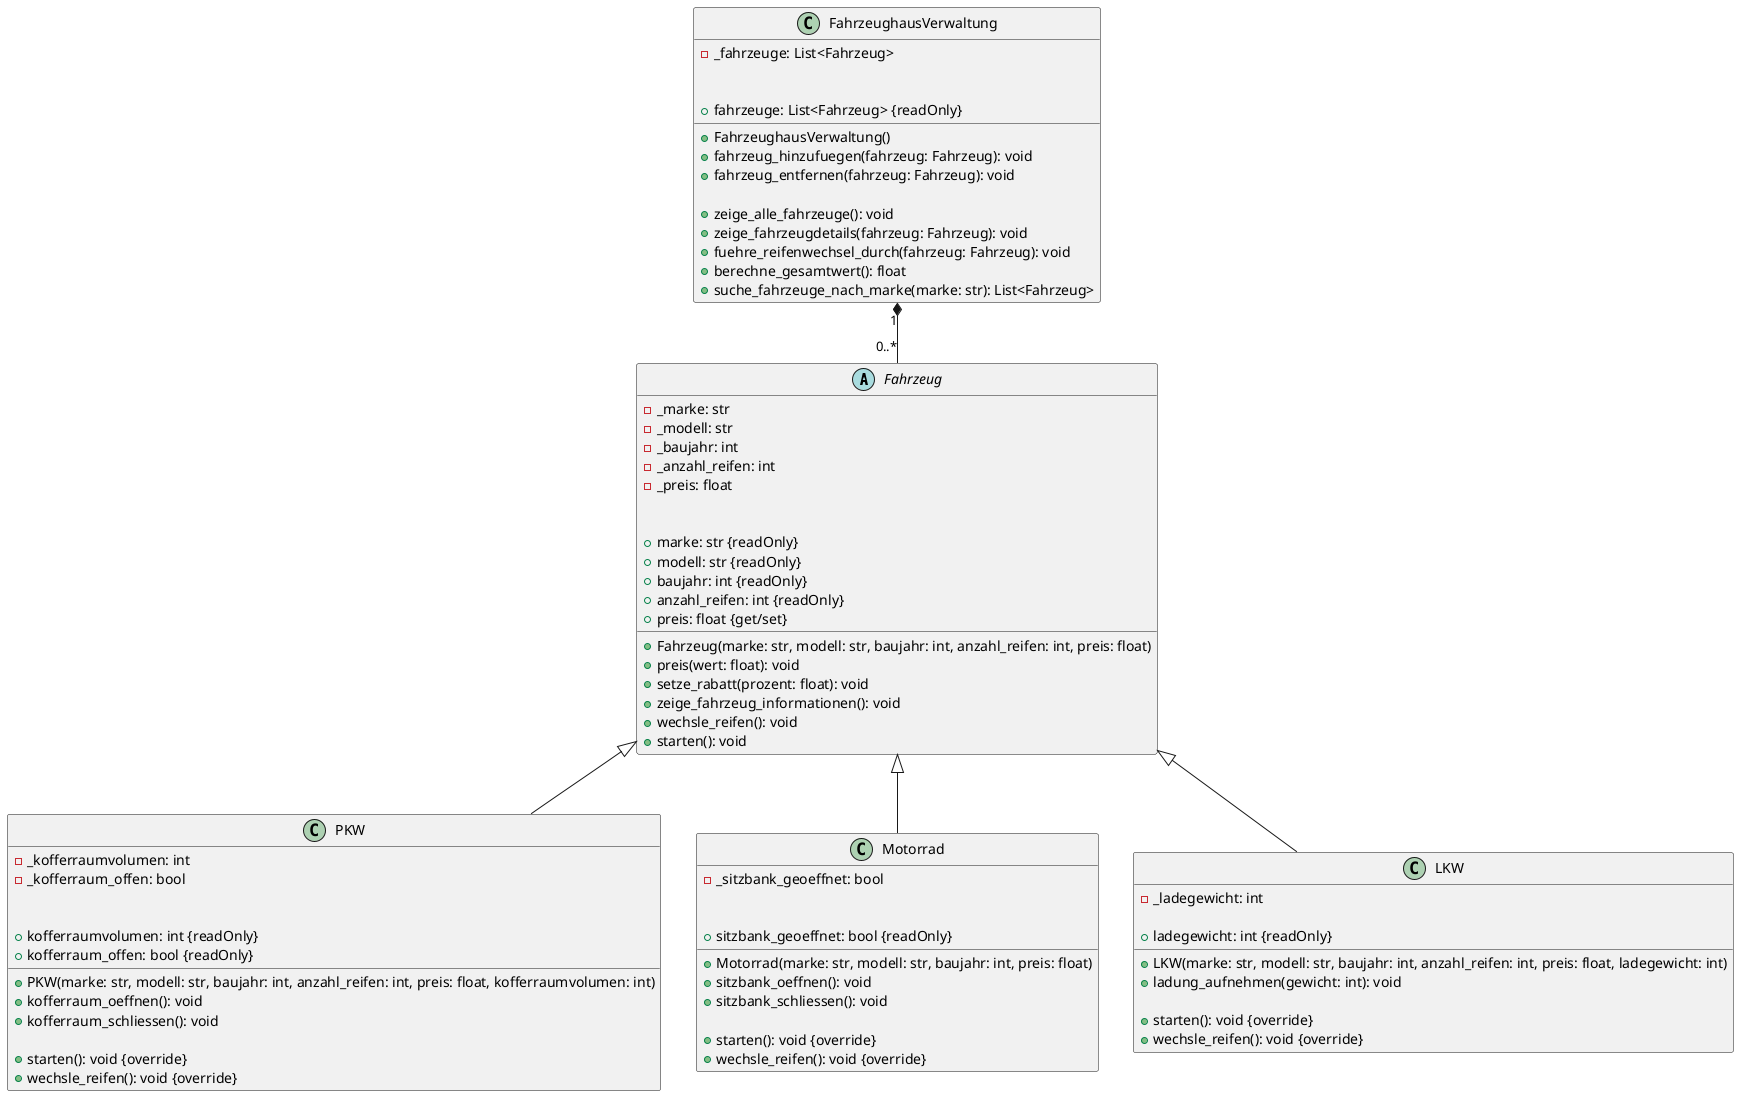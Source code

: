@startuml Fahrzeugverwaltung

abstract class Fahrzeug {
  - _marke: str
  - _modell: str
  - _baujahr: int
  - _anzahl_reifen: int
  - _preis: float

  + Fahrzeug(marke: str, modell: str, baujahr: int, anzahl_reifen: int, preis: float)

  ' Property-Zugriffe
  + marke: str {readOnly}
  + modell: str {readOnly}
  + baujahr: int {readOnly}
  + anzahl_reifen: int {readOnly}
  + preis: float {get/set}

  ' Methoden
  + preis(wert: float): void
  + setze_rabatt(prozent: float): void
  + zeige_fahrzeug_informationen(): void
  + wechsle_reifen(): void
  + starten(): void
}

class PKW {
  - _kofferraumvolumen: int
  - _kofferraum_offen: bool

  + PKW(marke: str, modell: str, baujahr: int, anzahl_reifen: int, preis: float, kofferraumvolumen: int)

  ' Properties
  + kofferraumvolumen: int {readOnly}
  + kofferraum_offen: bool {readOnly}

  ' Steuernde Methoden
  + kofferraum_oeffnen(): void
  + kofferraum_schliessen(): void

  ' Überschriebene Methoden
  + starten(): void {override}
  + wechsle_reifen(): void {override}
}


class Motorrad {
  - _sitzbank_geoeffnet: bool

  + Motorrad(marke: str, modell: str, baujahr: int, preis: float)

  ' Property
  + sitzbank_geoeffnet: bool {readOnly}

  + sitzbank_oeffnen(): void
  + sitzbank_schliessen(): void

  + starten(): void {override}
  + wechsle_reifen(): void {override}
}

class LKW {
  - _ladegewicht: int
  + LKW(marke: str, modell: str, baujahr: int, anzahl_reifen: int, preis: float, ladegewicht: int)

  ' Property
  + ladegewicht: int {readOnly}

  ' Eigene Methode
  + ladung_aufnehmen(gewicht: int): void

  ' Überschriebene Methoden
  + starten(): void {override}
  + wechsle_reifen(): void {override}
}

class FahrzeughausVerwaltung {
  - _fahrzeuge: List<Fahrzeug>

  + FahrzeughausVerwaltung()

  ' Zugriff
  + fahrzeuge: List<Fahrzeug> {readOnly}

  ' Verwaltung
  + fahrzeug_hinzufuegen(fahrzeug: Fahrzeug): void
  + fahrzeug_entfernen(fahrzeug: Fahrzeug): void

  ' Anzeige & Logik
  + zeige_alle_fahrzeuge(): void
  + zeige_fahrzeugdetails(fahrzeug: Fahrzeug): void
  + fuehre_reifenwechsel_durch(fahrzeug: Fahrzeug): void
  + berechne_gesamtwert(): float
  + suche_fahrzeuge_nach_marke(marke: str): List<Fahrzeug>
}

Fahrzeug <|-- PKW
Fahrzeug <|-- Motorrad
Fahrzeug <|-- LKW
FahrzeughausVerwaltung "1" *-- "0..*" Fahrzeug

@enduml